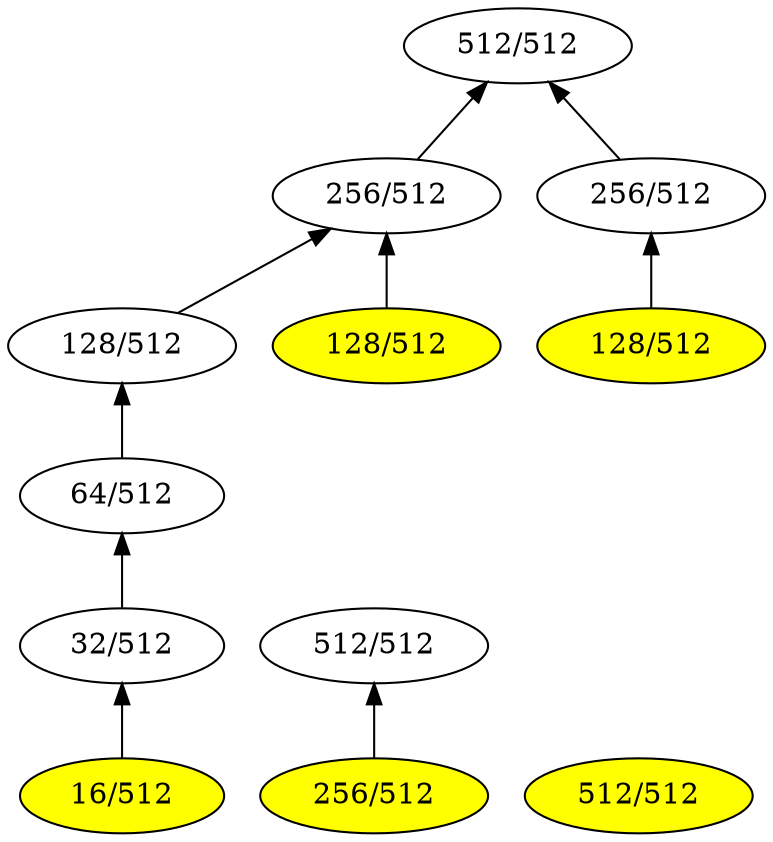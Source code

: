 digraph G { 
rankdir = BT;
101[label= " 512/512 " ];
202[label= " 256/512 " ];
202->101
203[label= " 256/512 " ];
203->101
404[label= " 128/512 " ];
404->202
405[label= " 128/512 " ];
405->202
808[label= " 64/512 " ];
808->404
1616[label= " 32/512 " ];
1616->808
3232[label= " 16/512 " ];
3232->1616
3232[style=filled, fillcolor=yellow];
405[style=filled, fillcolor=yellow];
406[label= " 128/512 " ];
406->203
406[style=filled, fillcolor=yellow];
201[label= " 512/512 " ];
402[label= " 256/512 " ];
402->201
402[style=filled, fillcolor=yellow];
301[label= " 512/512 " ];
301[style=filled, fillcolor=yellow];
}